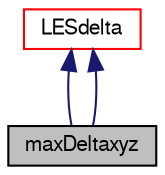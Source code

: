 digraph "maxDeltaxyz"
{
  bgcolor="transparent";
  edge [fontname="FreeSans",fontsize="10",labelfontname="FreeSans",labelfontsize="10"];
  node [fontname="FreeSans",fontsize="10",shape=record];
  Node2 [label="maxDeltaxyz",height=0.2,width=0.4,color="black", fillcolor="grey75", style="filled", fontcolor="black"];
  Node3 -> Node2 [dir="back",color="midnightblue",fontsize="10",style="solid",fontname="FreeSans"];
  Node3 [label="LESdelta",height=0.2,width=0.4,color="red",URL="$a31110.html",tooltip="Abstract base class for LES deltas. "];
  Node3 -> Node2 [dir="back",color="midnightblue",fontsize="10",style="solid",fontname="FreeSans"];
}
